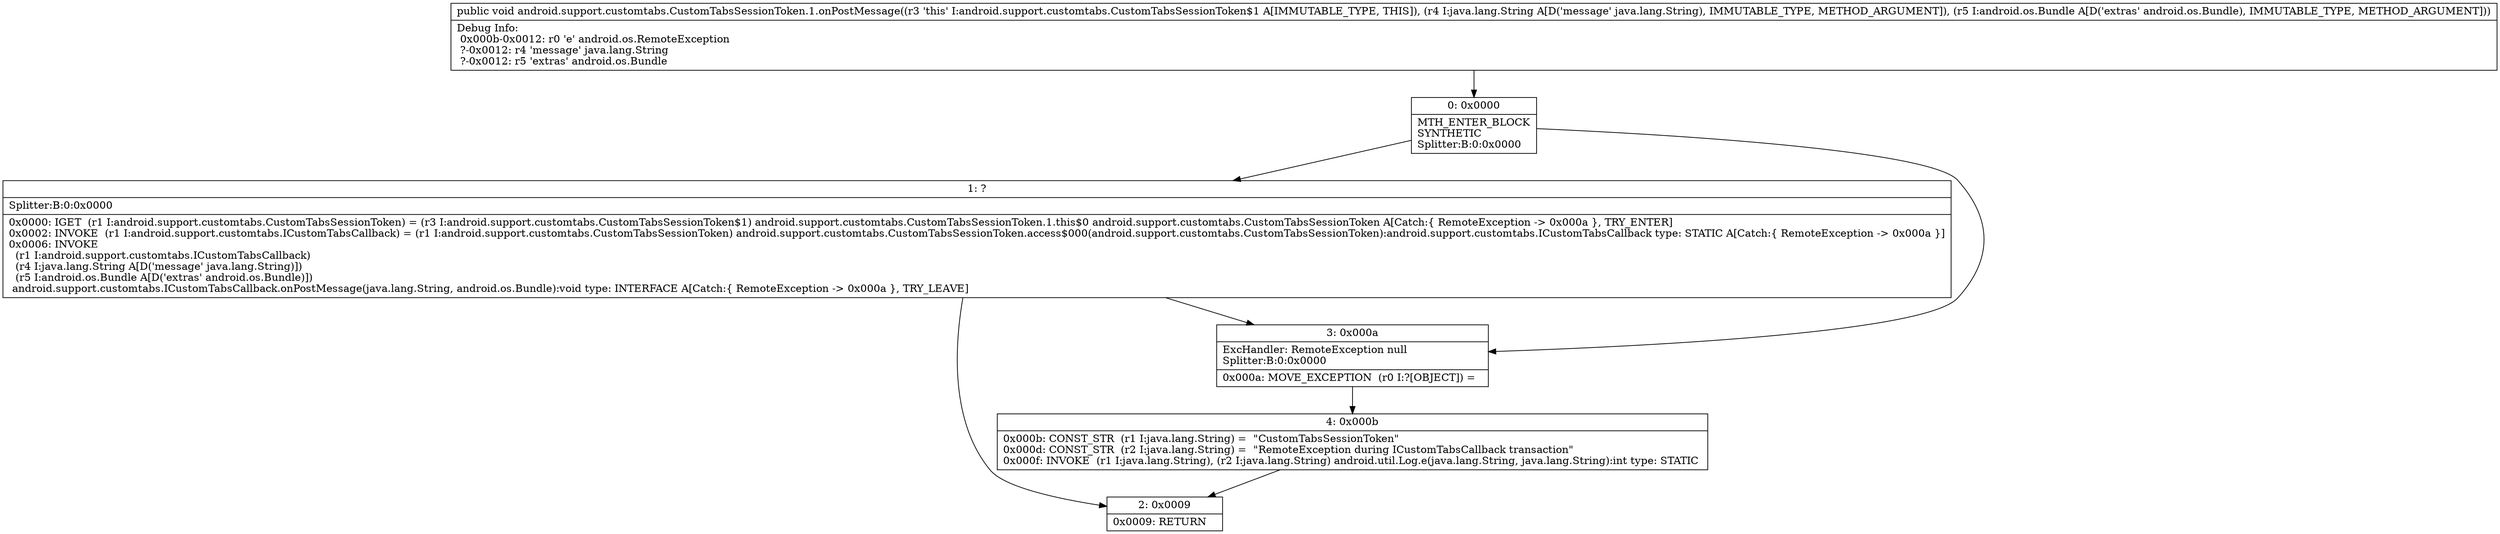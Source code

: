digraph "CFG forandroid.support.customtabs.CustomTabsSessionToken.1.onPostMessage(Ljava\/lang\/String;Landroid\/os\/Bundle;)V" {
Node_0 [shape=record,label="{0\:\ 0x0000|MTH_ENTER_BLOCK\lSYNTHETIC\lSplitter:B:0:0x0000\l}"];
Node_1 [shape=record,label="{1\:\ ?|Splitter:B:0:0x0000\l|0x0000: IGET  (r1 I:android.support.customtabs.CustomTabsSessionToken) = (r3 I:android.support.customtabs.CustomTabsSessionToken$1) android.support.customtabs.CustomTabsSessionToken.1.this$0 android.support.customtabs.CustomTabsSessionToken A[Catch:\{ RemoteException \-\> 0x000a \}, TRY_ENTER]\l0x0002: INVOKE  (r1 I:android.support.customtabs.ICustomTabsCallback) = (r1 I:android.support.customtabs.CustomTabsSessionToken) android.support.customtabs.CustomTabsSessionToken.access$000(android.support.customtabs.CustomTabsSessionToken):android.support.customtabs.ICustomTabsCallback type: STATIC A[Catch:\{ RemoteException \-\> 0x000a \}]\l0x0006: INVOKE  \l  (r1 I:android.support.customtabs.ICustomTabsCallback)\l  (r4 I:java.lang.String A[D('message' java.lang.String)])\l  (r5 I:android.os.Bundle A[D('extras' android.os.Bundle)])\l android.support.customtabs.ICustomTabsCallback.onPostMessage(java.lang.String, android.os.Bundle):void type: INTERFACE A[Catch:\{ RemoteException \-\> 0x000a \}, TRY_LEAVE]\l}"];
Node_2 [shape=record,label="{2\:\ 0x0009|0x0009: RETURN   \l}"];
Node_3 [shape=record,label="{3\:\ 0x000a|ExcHandler: RemoteException null\lSplitter:B:0:0x0000\l|0x000a: MOVE_EXCEPTION  (r0 I:?[OBJECT]) =  \l}"];
Node_4 [shape=record,label="{4\:\ 0x000b|0x000b: CONST_STR  (r1 I:java.lang.String) =  \"CustomTabsSessionToken\" \l0x000d: CONST_STR  (r2 I:java.lang.String) =  \"RemoteException during ICustomTabsCallback transaction\" \l0x000f: INVOKE  (r1 I:java.lang.String), (r2 I:java.lang.String) android.util.Log.e(java.lang.String, java.lang.String):int type: STATIC \l}"];
MethodNode[shape=record,label="{public void android.support.customtabs.CustomTabsSessionToken.1.onPostMessage((r3 'this' I:android.support.customtabs.CustomTabsSessionToken$1 A[IMMUTABLE_TYPE, THIS]), (r4 I:java.lang.String A[D('message' java.lang.String), IMMUTABLE_TYPE, METHOD_ARGUMENT]), (r5 I:android.os.Bundle A[D('extras' android.os.Bundle), IMMUTABLE_TYPE, METHOD_ARGUMENT]))  | Debug Info:\l  0x000b\-0x0012: r0 'e' android.os.RemoteException\l  ?\-0x0012: r4 'message' java.lang.String\l  ?\-0x0012: r5 'extras' android.os.Bundle\l}"];
MethodNode -> Node_0;
Node_0 -> Node_1;
Node_0 -> Node_3;
Node_1 -> Node_2;
Node_1 -> Node_3;
Node_3 -> Node_4;
Node_4 -> Node_2;
}

